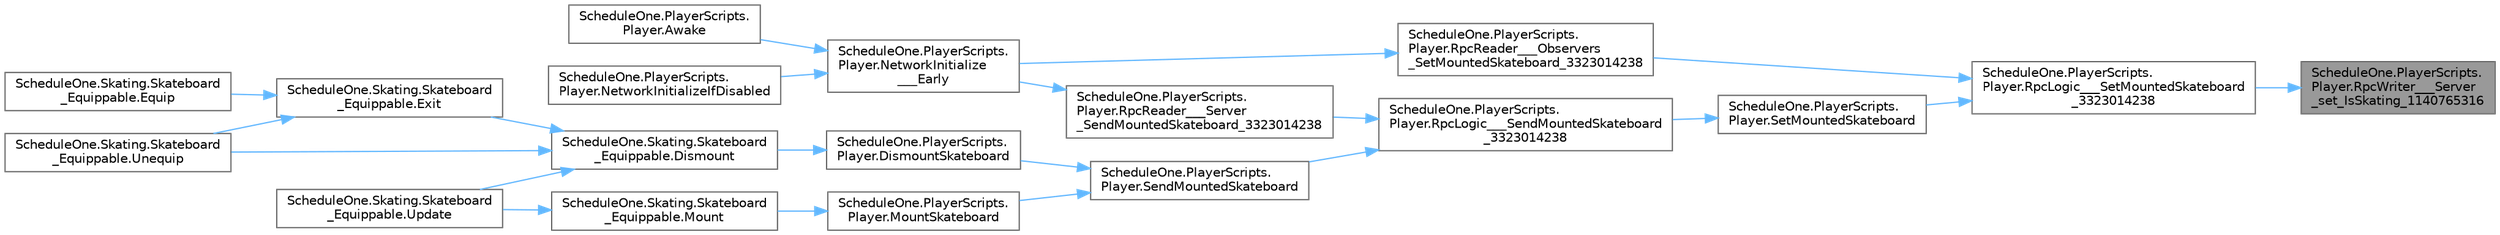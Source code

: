 digraph "ScheduleOne.PlayerScripts.Player.RpcWriter___Server_set_IsSkating_1140765316"
{
 // LATEX_PDF_SIZE
  bgcolor="transparent";
  edge [fontname=Helvetica,fontsize=10,labelfontname=Helvetica,labelfontsize=10];
  node [fontname=Helvetica,fontsize=10,shape=box,height=0.2,width=0.4];
  rankdir="RL";
  Node1 [id="Node000001",label="ScheduleOne.PlayerScripts.\lPlayer.RpcWriter___Server\l_set_IsSkating_1140765316",height=0.2,width=0.4,color="gray40", fillcolor="grey60", style="filled", fontcolor="black",tooltip=" "];
  Node1 -> Node2 [id="edge1_Node000001_Node000002",dir="back",color="steelblue1",style="solid",tooltip=" "];
  Node2 [id="Node000002",label="ScheduleOne.PlayerScripts.\lPlayer.RpcLogic___SetMountedSkateboard\l_3323014238",height=0.2,width=0.4,color="grey40", fillcolor="white", style="filled",URL="$class_schedule_one_1_1_player_scripts_1_1_player.html#ac46eed1b2bf3c0929f43dbd6015eeefd",tooltip=" "];
  Node2 -> Node3 [id="edge2_Node000002_Node000003",dir="back",color="steelblue1",style="solid",tooltip=" "];
  Node3 [id="Node000003",label="ScheduleOne.PlayerScripts.\lPlayer.RpcReader___Observers\l_SetMountedSkateboard_3323014238",height=0.2,width=0.4,color="grey40", fillcolor="white", style="filled",URL="$class_schedule_one_1_1_player_scripts_1_1_player.html#a9f0ffad1ef46cb3288b420a903ebf21b",tooltip=" "];
  Node3 -> Node4 [id="edge3_Node000003_Node000004",dir="back",color="steelblue1",style="solid",tooltip=" "];
  Node4 [id="Node000004",label="ScheduleOne.PlayerScripts.\lPlayer.NetworkInitialize\l___Early",height=0.2,width=0.4,color="grey40", fillcolor="white", style="filled",URL="$class_schedule_one_1_1_player_scripts_1_1_player.html#a14587b703022ea2b06492aa7b52d98e2",tooltip=" "];
  Node4 -> Node5 [id="edge4_Node000004_Node000005",dir="back",color="steelblue1",style="solid",tooltip=" "];
  Node5 [id="Node000005",label="ScheduleOne.PlayerScripts.\lPlayer.Awake",height=0.2,width=0.4,color="grey40", fillcolor="white", style="filled",URL="$class_schedule_one_1_1_player_scripts_1_1_player.html#ae359f8686a8c72ad643aea95252477ad",tooltip=" "];
  Node4 -> Node6 [id="edge5_Node000004_Node000006",dir="back",color="steelblue1",style="solid",tooltip=" "];
  Node6 [id="Node000006",label="ScheduleOne.PlayerScripts.\lPlayer.NetworkInitializeIfDisabled",height=0.2,width=0.4,color="grey40", fillcolor="white", style="filled",URL="$class_schedule_one_1_1_player_scripts_1_1_player.html#adc46a0a3d7ed591aed65e0d01ba64e6b",tooltip=" "];
  Node2 -> Node7 [id="edge6_Node000002_Node000007",dir="back",color="steelblue1",style="solid",tooltip=" "];
  Node7 [id="Node000007",label="ScheduleOne.PlayerScripts.\lPlayer.SetMountedSkateboard",height=0.2,width=0.4,color="grey40", fillcolor="white", style="filled",URL="$class_schedule_one_1_1_player_scripts_1_1_player.html#a10f540c623d8bc28d6c954ab6a45b9b5",tooltip=" "];
  Node7 -> Node8 [id="edge7_Node000007_Node000008",dir="back",color="steelblue1",style="solid",tooltip=" "];
  Node8 [id="Node000008",label="ScheduleOne.PlayerScripts.\lPlayer.RpcLogic___SendMountedSkateboard\l_3323014238",height=0.2,width=0.4,color="grey40", fillcolor="white", style="filled",URL="$class_schedule_one_1_1_player_scripts_1_1_player.html#a66988c3a62b8d7da4379976d5b790a95",tooltip=" "];
  Node8 -> Node9 [id="edge8_Node000008_Node000009",dir="back",color="steelblue1",style="solid",tooltip=" "];
  Node9 [id="Node000009",label="ScheduleOne.PlayerScripts.\lPlayer.RpcReader___Server\l_SendMountedSkateboard_3323014238",height=0.2,width=0.4,color="grey40", fillcolor="white", style="filled",URL="$class_schedule_one_1_1_player_scripts_1_1_player.html#aa48511ca74db78bb8ced3915fcb1415a",tooltip=" "];
  Node9 -> Node4 [id="edge9_Node000009_Node000004",dir="back",color="steelblue1",style="solid",tooltip=" "];
  Node8 -> Node10 [id="edge10_Node000008_Node000010",dir="back",color="steelblue1",style="solid",tooltip=" "];
  Node10 [id="Node000010",label="ScheduleOne.PlayerScripts.\lPlayer.SendMountedSkateboard",height=0.2,width=0.4,color="grey40", fillcolor="white", style="filled",URL="$class_schedule_one_1_1_player_scripts_1_1_player.html#ab540d671294eb68fab8c83fb7ca20b35",tooltip=" "];
  Node10 -> Node11 [id="edge11_Node000010_Node000011",dir="back",color="steelblue1",style="solid",tooltip=" "];
  Node11 [id="Node000011",label="ScheduleOne.PlayerScripts.\lPlayer.DismountSkateboard",height=0.2,width=0.4,color="grey40", fillcolor="white", style="filled",URL="$class_schedule_one_1_1_player_scripts_1_1_player.html#a6a6cda1315fda18e2d4fd42656f3dcec",tooltip=" "];
  Node11 -> Node12 [id="edge12_Node000011_Node000012",dir="back",color="steelblue1",style="solid",tooltip=" "];
  Node12 [id="Node000012",label="ScheduleOne.Skating.Skateboard\l_Equippable.Dismount",height=0.2,width=0.4,color="grey40", fillcolor="white", style="filled",URL="$class_schedule_one_1_1_skating_1_1_skateboard___equippable.html#adef94ef1909996ecbc0450606f2aa9c1",tooltip=" "];
  Node12 -> Node13 [id="edge13_Node000012_Node000013",dir="back",color="steelblue1",style="solid",tooltip=" "];
  Node13 [id="Node000013",label="ScheduleOne.Skating.Skateboard\l_Equippable.Exit",height=0.2,width=0.4,color="grey40", fillcolor="white", style="filled",URL="$class_schedule_one_1_1_skating_1_1_skateboard___equippable.html#a6d366df590f78bc8ef86ba8cfb3006d1",tooltip=" "];
  Node13 -> Node14 [id="edge14_Node000013_Node000014",dir="back",color="steelblue1",style="solid",tooltip=" "];
  Node14 [id="Node000014",label="ScheduleOne.Skating.Skateboard\l_Equippable.Equip",height=0.2,width=0.4,color="grey40", fillcolor="white", style="filled",URL="$class_schedule_one_1_1_skating_1_1_skateboard___equippable.html#a97d76708e541dbbfd2eb077f6f1cb167",tooltip=" "];
  Node13 -> Node15 [id="edge15_Node000013_Node000015",dir="back",color="steelblue1",style="solid",tooltip=" "];
  Node15 [id="Node000015",label="ScheduleOne.Skating.Skateboard\l_Equippable.Unequip",height=0.2,width=0.4,color="grey40", fillcolor="white", style="filled",URL="$class_schedule_one_1_1_skating_1_1_skateboard___equippable.html#a52eb85301049072dd8f26bffb53644cd",tooltip=" "];
  Node12 -> Node15 [id="edge16_Node000012_Node000015",dir="back",color="steelblue1",style="solid",tooltip=" "];
  Node12 -> Node16 [id="edge17_Node000012_Node000016",dir="back",color="steelblue1",style="solid",tooltip=" "];
  Node16 [id="Node000016",label="ScheduleOne.Skating.Skateboard\l_Equippable.Update",height=0.2,width=0.4,color="grey40", fillcolor="white", style="filled",URL="$class_schedule_one_1_1_skating_1_1_skateboard___equippable.html#a8482fe8d94a7085116926f7666958d76",tooltip=" "];
  Node10 -> Node17 [id="edge18_Node000010_Node000017",dir="back",color="steelblue1",style="solid",tooltip=" "];
  Node17 [id="Node000017",label="ScheduleOne.PlayerScripts.\lPlayer.MountSkateboard",height=0.2,width=0.4,color="grey40", fillcolor="white", style="filled",URL="$class_schedule_one_1_1_player_scripts_1_1_player.html#a1ee42bef854e2b18b44fd0c7774f9897",tooltip=" "];
  Node17 -> Node18 [id="edge19_Node000017_Node000018",dir="back",color="steelblue1",style="solid",tooltip=" "];
  Node18 [id="Node000018",label="ScheduleOne.Skating.Skateboard\l_Equippable.Mount",height=0.2,width=0.4,color="grey40", fillcolor="white", style="filled",URL="$class_schedule_one_1_1_skating_1_1_skateboard___equippable.html#a59d1f2ccbf7e10dc57d568ca0d9e6afc",tooltip=" "];
  Node18 -> Node16 [id="edge20_Node000018_Node000016",dir="back",color="steelblue1",style="solid",tooltip=" "];
}
